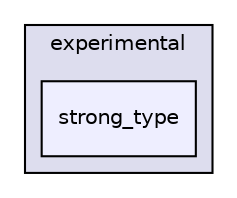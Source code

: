 digraph "/home/travis/build/tobanteAudio/taetl/etl/experimental/strong_type" {
  compound=true
  node [ fontsize="10", fontname="Helvetica"];
  edge [ labelfontsize="10", labelfontname="Helvetica"];
  subgraph clusterdir_73b97fca5b9ab7da5e69d28caee4b05d {
    graph [ bgcolor="#ddddee", pencolor="black", label="experimental" fontname="Helvetica", fontsize="10", URL="dir_73b97fca5b9ab7da5e69d28caee4b05d.html"]
  dir_dcce456d1e55d2b9ee1738b195d7e15e [shape=box, label="strong_type", style="filled", fillcolor="#eeeeff", pencolor="black", URL="dir_dcce456d1e55d2b9ee1738b195d7e15e.html"];
  }
}
